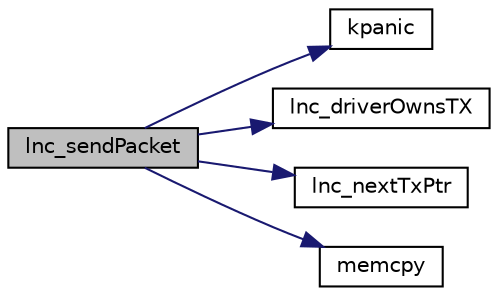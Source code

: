 digraph "lnc_sendPacket"
{
 // LATEX_PDF_SIZE
  edge [fontname="Helvetica",fontsize="10",labelfontname="Helvetica",labelfontsize="10"];
  node [fontname="Helvetica",fontsize="10",shape=record];
  rankdir="LR";
  Node1 [label="lnc_sendPacket",height=0.2,width=0.4,color="black", fillcolor="grey75", style="filled", fontcolor="black",tooltip=" "];
  Node1 -> Node2 [color="midnightblue",fontsize="10",style="solid",fontname="Helvetica"];
  Node2 [label="kpanic",height=0.2,width=0.4,color="black", fillcolor="white", style="filled",URL="$armv6_2kpanic_8c.html#adb9a182aa071791a306163d50d653deb",tooltip="print panic message and halt system"];
  Node1 -> Node3 [color="midnightblue",fontsize="10",style="solid",fontname="Helvetica"];
  Node3 [label="lnc_driverOwnsTX",height=0.2,width=0.4,color="black", fillcolor="white", style="filled",URL="$lnc_8c.html#ab876fabc49e39786f1a2ad625c90f2d2",tooltip=" "];
  Node1 -> Node4 [color="midnightblue",fontsize="10",style="solid",fontname="Helvetica"];
  Node4 [label="lnc_nextTxPtr",height=0.2,width=0.4,color="black", fillcolor="white", style="filled",URL="$lnc_8c.html#a2b7362bb168e98f74686a9e149e77766",tooltip=" "];
  Node1 -> Node5 [color="midnightblue",fontsize="10",style="solid",fontname="Helvetica"];
  Node5 [label="memcpy",height=0.2,width=0.4,color="black", fillcolor="white", style="filled",URL="$string_8h.html#ae33b18edb618c656b9b795b9fce2316c",tooltip=" "];
}
